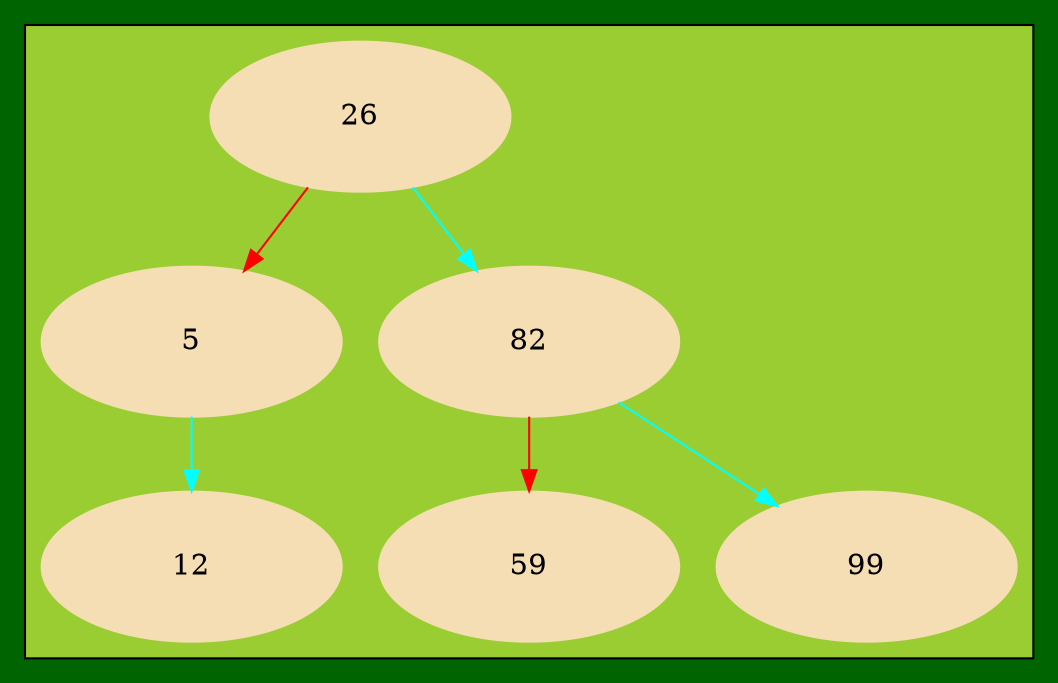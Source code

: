 digraph MyTree
{
	bgcolor = darkgreen;
	graph [splines = splines];
	node  [width = 2, style = filled, color = wheat];
	edge  [color = darkgreen, fontsize = 15];

	subgraph cluster0
    {
		bgcolor = yellowgreen;		height  = 20		style   = filled;
		103225401828048 [shape=oval, height = 1, label = "26"];
		103225401828048 -> 103225401828144 [color = red];
		103225401828144 [shape=oval, height = 1, label = "5"];
		103225401828144 -> 103225401828000 [color = cyan];
		103225401828000 [shape=oval, height = 1, label = "12"];
		103225401828048 -> 103225401828240 [color = cyan];
		103225401828240 [shape=oval, height = 1, label = "82"];
		103225401828240 -> 103225401828096 [color = red];
		103225401828096 [shape=oval, height = 1, label = "59"];
		103225401828240 -> 103225401828192 [color = cyan];
		103225401828192 [shape=oval, height = 1, label = "99"];
	}
}

